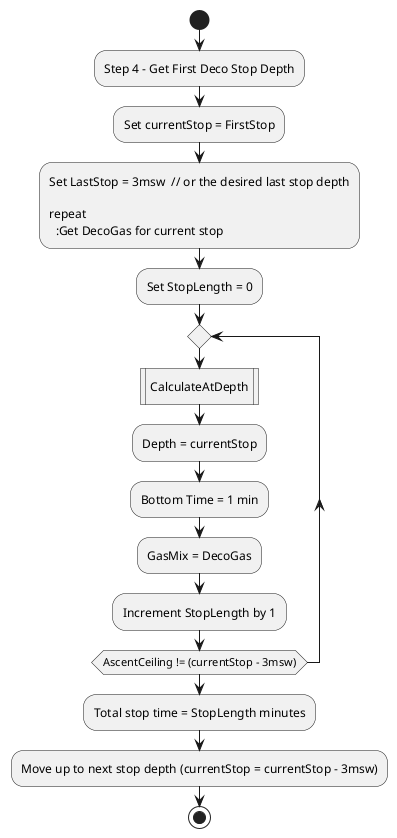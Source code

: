 ﻿@startuml
start

:Step 4 - Get First Deco Stop Depth;
:Set currentStop = FirstStop;
:Set LastStop = 3msw  // or the desired last stop depth

repeat
  :Get DecoGas for current stop;
  :Set StopLength = 0;
  
  repeat
    :CalculateAtDepth|
    :Depth = currentStop;
    :Bottom Time = 1 min;
    :GasMix = DecoGas;
    :Increment StopLength by 1;
  repeat while (AscentCeiling != (currentStop - 3msw))
  
  :Total stop time = StopLength minutes;
  :Move up to next stop depth (currentStop = currentStop - 3msw);


stop
@enduml
